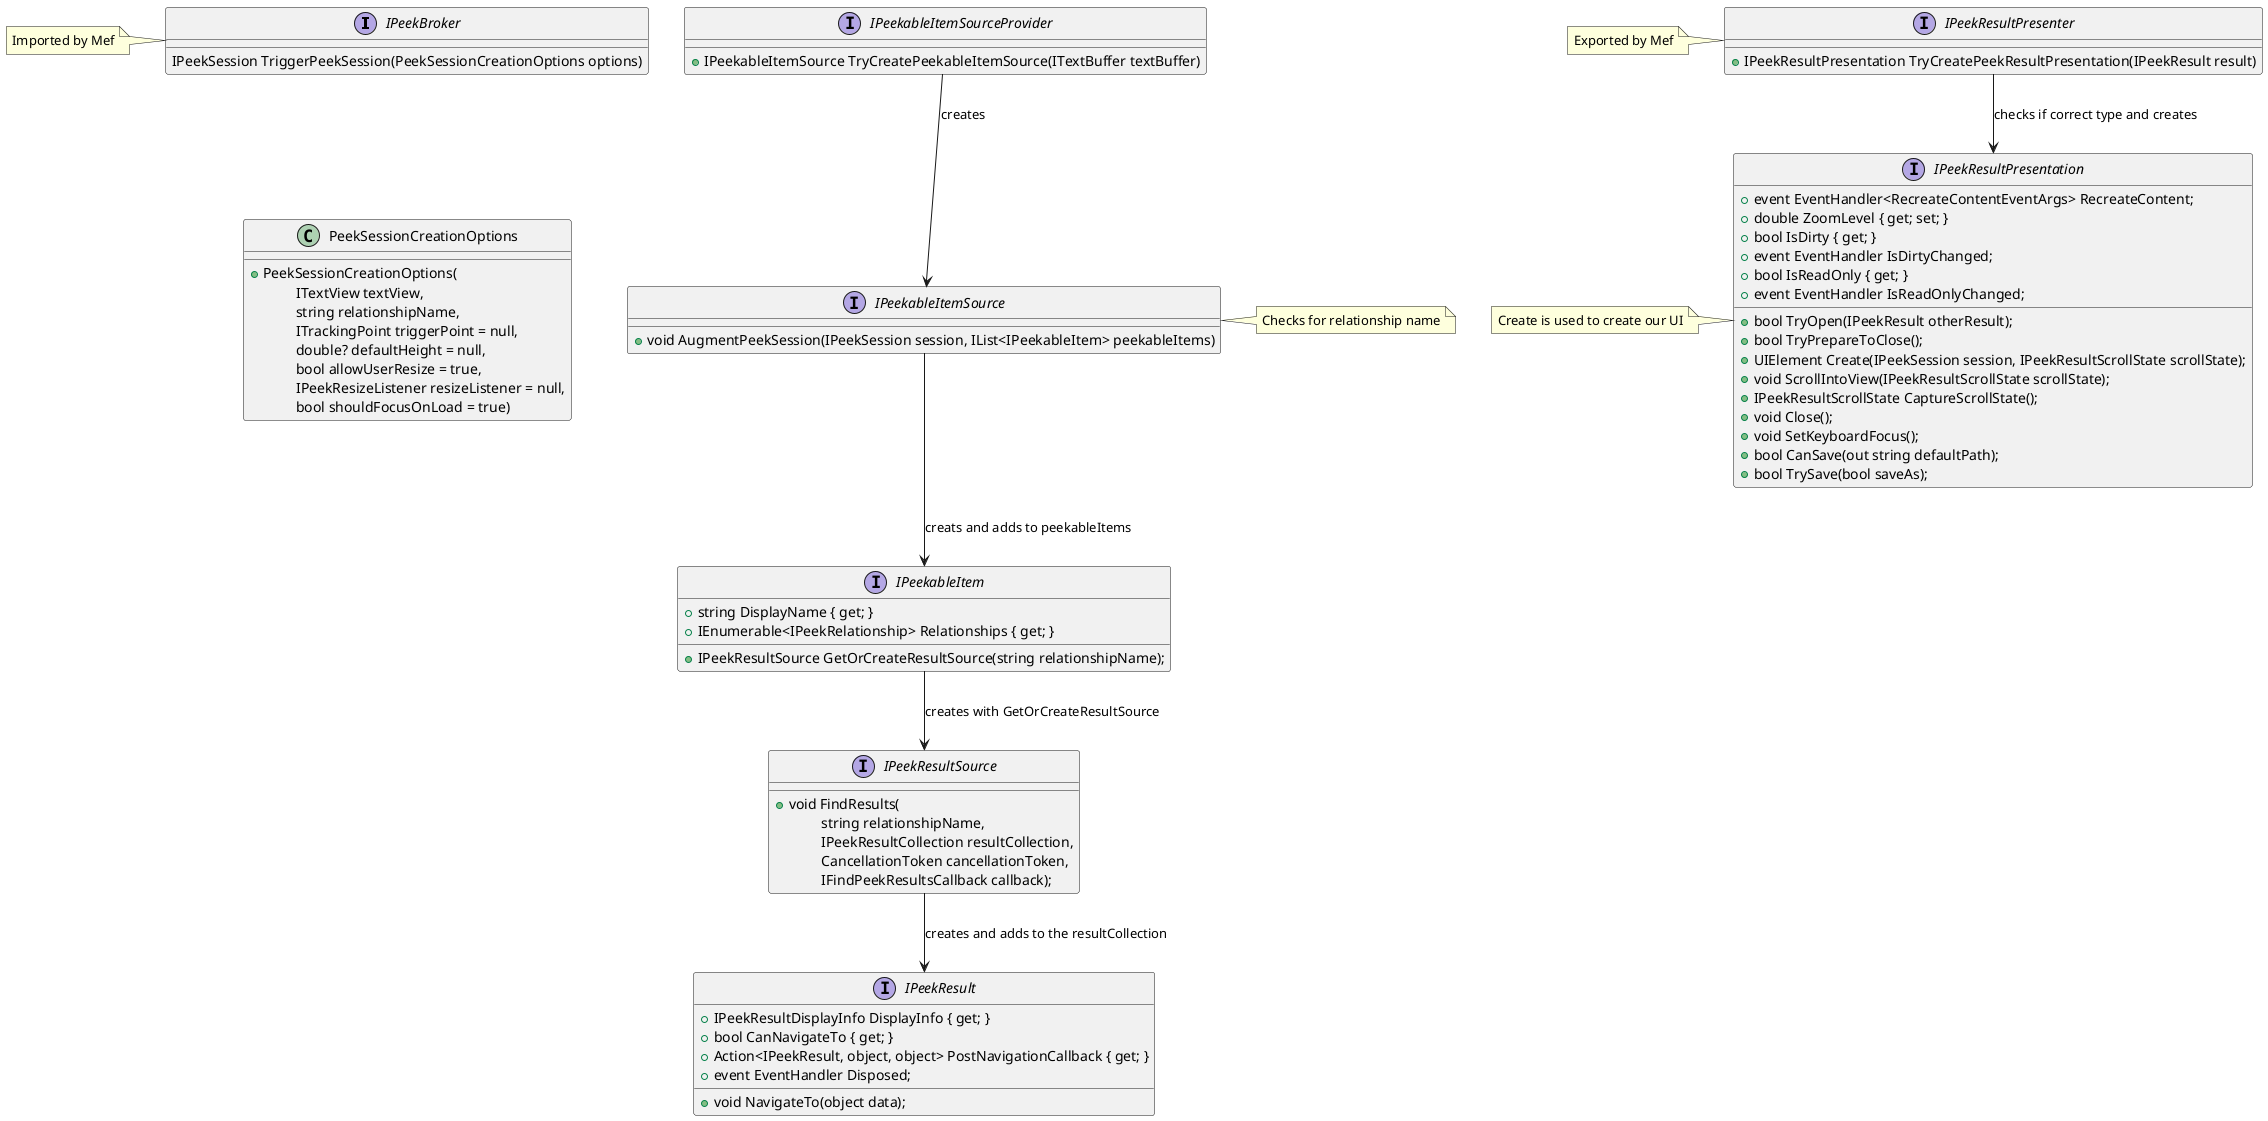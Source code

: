 @startuml Visual Studio Peek System

interface IPeekBroker {
    IPeekSession TriggerPeekSession(PeekSessionCreationOptions options)
}
note left of IPeekBroker : Imported by Mef

IPeekBroker -[hidden]-> IPeekableItemSource
IPeekBroker -[hidden]-> PeekSessionCreationOptions

class PeekSessionCreationOptions{
    ___
    + PeekSessionCreationOptions(
      \t ITextView textView,
      \t string relationshipName,
      \t ITrackingPoint triggerPoint = null,
      \t double? defaultHeight = null,
      \t bool allowUserResize = true,
      \t IPeekResizeListener resizeListener = null,
      \t bool shouldFocusOnLoad = true)
}

interface IPeekableItemSourceProvider{
    + IPeekableItemSource TryCreatePeekableItemSource(ITextBuffer textBuffer)
}

interface IPeekableItemSource {
    + void AugmentPeekSession(IPeekSession session, IList<IPeekableItem> peekableItems)
}
note right of IPeekableItemSource: Checks for relationship name

IPeekableItemSourceProvider -->  IPeekableItemSource : creates

interface IPeekableItem{
    + string DisplayName { get; }
    + IEnumerable<IPeekRelationship> Relationships { get; }
    + IPeekResultSource GetOrCreateResultSource(string relationshipName);
}

IPeekableItemSource --> IPeekableItem : creats and adds to peekableItems

interface IPeekResultSource {
    ___
    + void FindResults(
      \t string relationshipName,
      \t IPeekResultCollection resultCollection,
      \t CancellationToken cancellationToken,
      \t IFindPeekResultsCallback callback);
}

IPeekableItem --> IPeekResultSource : creates with GetOrCreateResultSource

interface IPeekResult {
    + IPeekResultDisplayInfo DisplayInfo { get; }
    + bool CanNavigateTo { get; }
    + Action<IPeekResult, object, object> PostNavigationCallback { get; }
    + void NavigateTo(object data);
    + event EventHandler Disposed;
}

IPeekResultSource --> IPeekResult : creates and adds to the resultCollection

interface IPeekResultPresenter {
    + IPeekResultPresentation TryCreatePeekResultPresentation(IPeekResult result)
}
note left of IPeekResultPresenter: Exported by Mef

interface IPeekResultPresentation {
    + bool TryOpen(IPeekResult otherResult);
    + bool TryPrepareToClose();
    + UIElement Create(IPeekSession session, IPeekResultScrollState scrollState);
    + void ScrollIntoView(IPeekResultScrollState scrollState);
    + IPeekResultScrollState CaptureScrollState();
    + void Close();
    + event EventHandler<RecreateContentEventArgs> RecreateContent;
    + void SetKeyboardFocus();
    + double ZoomLevel { get; set; }
    + bool IsDirty { get; }
    + event EventHandler IsDirtyChanged;
    + bool IsReadOnly { get; }
    + event EventHandler IsReadOnlyChanged;
    + bool CanSave(out string defaultPath);
    + bool TrySave(bool saveAs);
}
note left of IPeekResultPresentation : Create is used to create our UI

IPeekResultPresenter --> IPeekResultPresentation : checks if correct type and creates

@enduml